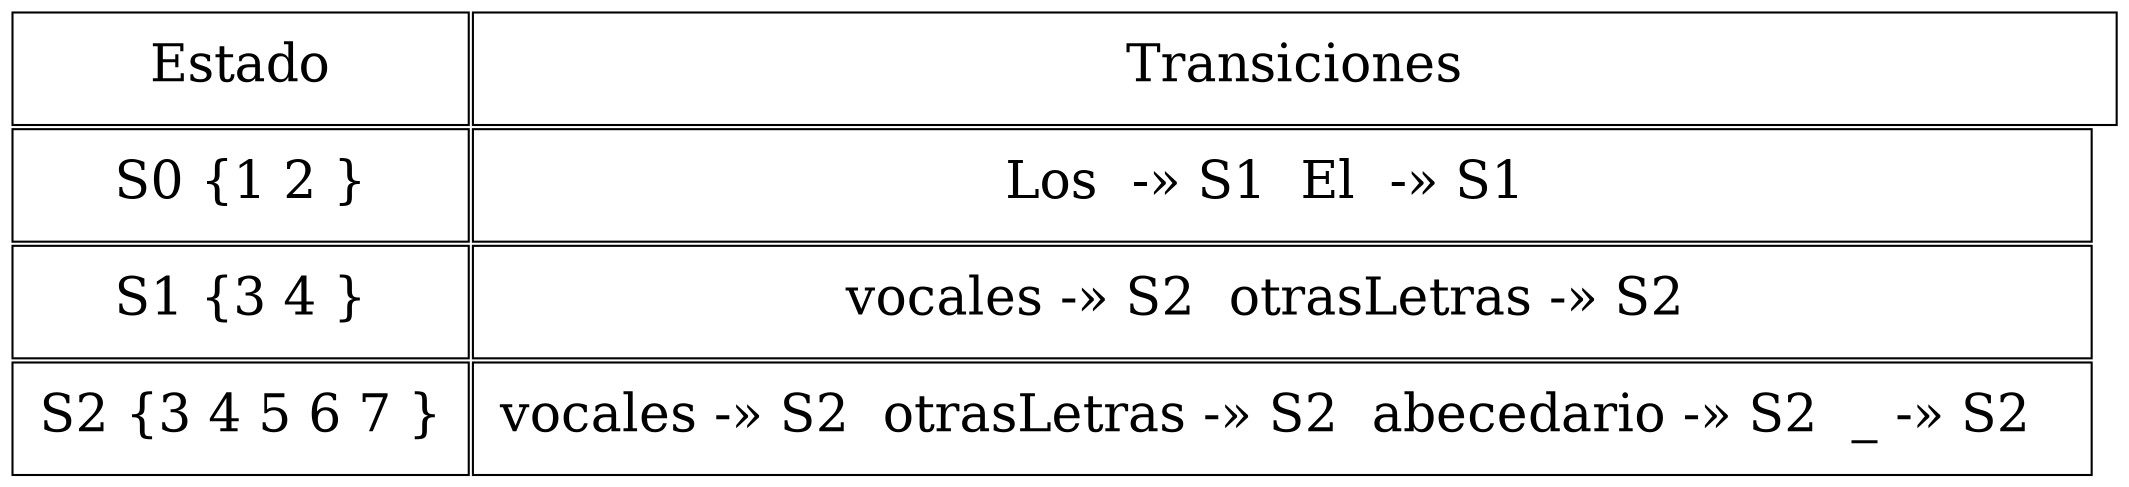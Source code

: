 digraph {
splines="line";
rankdir = TB;
node [shape=plain, height=0.5, width=1.5, fontsize=25];
graph[dpi=90];

N [label=<
<table border="0" cellborder="1" cellpadding="12">
  <tr><td>Estado</td><td colspan="7">Transiciones</td></tr>  <tr><td>S0 {1 2 }</td><td>Los  -» S1  El  -» S1  </td></tr>
  <tr><td>S1 {3 4 }</td><td>vocales -» S2  otrasLetras -» S2  </td></tr>
  <tr><td>S2 {3 4 5 6 7 }</td><td>vocales -» S2  otrasLetras -» S2  abecedario -» S2  _ -» S2  </td></tr>
</table>>];
}